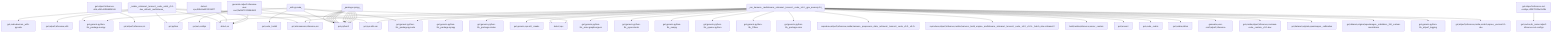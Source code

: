 graph TD
    app-mlperf-inference,d775cac873ee4231_(_nvidia,_retinanet,_tensorrt,_cuda,_valid,_r5.1-dev_default,_multistream_) --> detect,os
    app-mlperf-inference,d775cac873ee4231_(_nvidia,_retinanet,_tensorrt,_cuda,_valid,_r5.1-dev_default,_multistream_) --> get,sys-utils-cm
    app-mlperf-inference,d775cac873ee4231_(_nvidia,_retinanet,_tensorrt,_cuda,_valid,_r5.1-dev_default,_multistream_) --> get,python
    app-mlperf-inference,d775cac873ee4231_(_nvidia,_retinanet,_tensorrt,_cuda,_valid,_r5.1-dev_default,_multistream_) --> get,mlcommons,inference,src
    get-mlperf-inference-utils,e341e5f86d8342e5 --> get,mlperf,inference,src
    app-mlperf-inference,d775cac873ee4231_(_nvidia,_retinanet,_tensorrt,_cuda,_valid,_r5.1-dev_default,_multistream_) --> get,mlperf,inference,utils
    get-generic-python-lib,94b62a682bc44791_(_package.numpy_) --> get,python3
    app-mlperf-inference,d775cac873ee4231_(_nvidia,_retinanet,_tensorrt,_cuda,_valid,_r5.1-dev_default,_multistream_) --> get,generic-python-lib,_package.numpy
    get-cuda-devices,7a3ede4d3558427a_(_with-pycuda_) --> get,cuda,_toolkit
    get-cuda-devices,7a3ede4d3558427a_(_with-pycuda_) --> get,python3
    get-generic-python-lib,94b62a682bc44791_(_package.pycuda_) --> get,python3
    get-cuda-devices,7a3ede4d3558427a_(_with-pycuda_) --> get,generic-python-lib,_package.pycuda
    get-generic-python-lib,94b62a682bc44791_(_package.numpy_) --> get,python3
    get-cuda-devices,7a3ede4d3558427a_(_with-pycuda_) --> get,generic-python-lib,_package.numpy
    app-mlperf-inference,d775cac873ee4231_(_nvidia,_retinanet,_tensorrt,_cuda,_valid,_r5.1-dev_default,_multistream_) --> get,cuda-devices,_with-pycuda
    app-mlperf-inference-nvidia,bc3b17fb430f4732_(_run_harness,_multistream,_retinanet,_tensorrt,_cuda,_v5.0,_gpu_memory.24_) --> detect,os
    detect-cpu,586c8a43320142f7 --> detect,os
    app-mlperf-inference-nvidia,bc3b17fb430f4732_(_run_harness,_multistream,_retinanet,_tensorrt,_cuda,_v5.0,_gpu_memory.24_) --> detect,cpu
    app-mlperf-inference-nvidia,bc3b17fb430f4732_(_run_harness,_multistream,_retinanet,_tensorrt,_cuda,_v5.0,_gpu_memory.24_) --> get,sys-utils-cm
    app-mlperf-inference-nvidia,bc3b17fb430f4732_(_run_harness,_multistream,_retinanet,_tensorrt,_cuda,_v5.0,_gpu_memory.24_) --> get,mlperf,inference,nvidia,scratch,space,_version.5.1-dev
    get-generic-python-lib,94b62a682bc44791_(_mlperf_logging_) --> get,python3
    app-mlperf-inference-nvidia,bc3b17fb430f4732_(_run_harness,_multistream,_retinanet,_tensorrt,_cuda,_v5.0,_gpu_memory.24_) --> get,generic-python-lib,_mlperf_logging
    app-mlperf-inference-nvidia,bc3b17fb430f4732_(_run_harness,_multistream,_retinanet,_tensorrt,_cuda,_v5.0,_gpu_memory.24_) --> get,dataset,original,openimages,_validation,_full,_custom-annotations
    app-mlperf-inference-nvidia,bc3b17fb430f4732_(_run_harness,_multistream,_retinanet,_tensorrt,_cuda,_v5.0,_gpu_memory.24_) --> get,dataset,original,openimages,_calibration
    app-mlperf-inference-nvidia,bc3b17fb430f4732_(_run_harness,_multistream,_retinanet,_tensorrt,_cuda,_v5.0,_gpu_memory.24_) --> get,mlcommons,inference,src
    app-mlperf-inference-nvidia,bc3b17fb430f4732_(_run_harness,_multistream,_retinanet,_tensorrt,_cuda,_v5.0,_gpu_memory.24_) --> get,nvidia,mlperf,inference,common-code,_custom,_v5.1-dev
    generate-mlperf-inference-user-conf,3af4475745964b93 --> detect,os
    detect-cpu,586c8a43320142f7 --> detect,os
    generate-mlperf-inference-user-conf,3af4475745964b93 --> detect,cpu
    generate-mlperf-inference-user-conf,3af4475745964b93 --> get,python
    get-mlperf-inference-sut-configs,c2fbf72009e2445b --> get,cache,dir,_name.mlperf-inference-sut-configs
    generate-mlperf-inference-user-conf,3af4475745964b93 --> get,sut,configs
    generate-mlperf-inference-user-conf,3af4475745964b93 --> get,mlcommons,inference,src
    app-mlperf-inference-nvidia,bc3b17fb430f4732_(_run_harness,_multistream,_retinanet,_tensorrt,_cuda,_v5.0,_gpu_memory.24_) --> generate,user-conf,mlperf,inference
    get-generic-python-lib,94b62a682bc44791_(_package.pycuda_) --> get,python3
    app-mlperf-inference-nvidia,bc3b17fb430f4732_(_run_harness,_multistream,_retinanet,_tensorrt,_cuda,_v5.0,_gpu_memory.24_) --> get,generic-python-lib,_package.pycuda
    app-mlperf-inference-nvidia,bc3b17fb430f4732_(_run_harness,_multistream,_retinanet,_tensorrt,_cuda,_v5.0,_gpu_memory.24_) --> get,nvidia,mitten
    app-mlperf-inference-nvidia,bc3b17fb430f4732_(_run_harness,_multistream,_retinanet,_tensorrt,_cuda,_v5.0,_gpu_memory.24_) --> get,cuda,_cudnn
    app-mlperf-inference-nvidia,bc3b17fb430f4732_(_run_harness,_multistream,_retinanet,_tensorrt,_cuda,_v5.0,_gpu_memory.24_) --> get,tensorrt
    app-mlperf-inference-nvidia,bc3b17fb430f4732_(_run_harness,_multistream,_retinanet,_tensorrt,_cuda,_v5.0,_gpu_memory.24_) --> build,nvidia,inference,server,_custom
    app-mlperf-inference-nvidia,bc3b17fb430f4732_(_run_harness,_multistream,_retinanet,_tensorrt,_cuda,_v5.0,_gpu_memory.24_) --> reproduce,mlperf,inference,nvidia,harness,_build_engine,_multistream,_retinanet,_tensorrt,_cuda,_v5.0,_v5.0+,_batch_size.retinanet:2
    app-mlperf-inference-nvidia,bc3b17fb430f4732_(_run_harness,_multistream,_retinanet,_tensorrt,_cuda,_v5.0,_gpu_memory.24_) --> reproduce,mlperf,inference,nvidia,harness,_preprocess_data,_retinanet,_tensorrt,_cuda,_v5.0,_v5.0+
    get-generic-python-lib,94b62a682bc44791_(_package.onnx_) --> get,python3
    app-mlperf-inference-nvidia,bc3b17fb430f4732_(_run_harness,_multistream,_retinanet,_tensorrt,_cuda,_v5.0,_gpu_memory.24_) --> get,generic-python-lib,_package.onnx
    get-generic-python-lib,94b62a682bc44791_(_Pillow_) --> get,python3
    app-mlperf-inference-nvidia,bc3b17fb430f4732_(_run_harness,_multistream,_retinanet,_tensorrt,_cuda,_v5.0,_gpu_memory.24_) --> get,generic-python-lib,_Pillow
    get-generic-python-lib,94b62a682bc44791_(_opencv-python_) --> get,python3
    app-mlperf-inference-nvidia,bc3b17fb430f4732_(_run_harness,_multistream,_retinanet,_tensorrt,_cuda,_v5.0,_gpu_memory.24_) --> get,generic-python-lib,_opencv-python
    get-generic-python-lib,94b62a682bc44791_(_numpy_) --> get,python3
    app-mlperf-inference-nvidia,bc3b17fb430f4732_(_run_harness,_multistream,_retinanet,_tensorrt,_cuda,_v5.0,_gpu_memory.24_) --> get,generic-python-lib,_numpy
    get-generic-python-lib,94b62a682bc44791_(_pycocotools_) --> get,python3
    app-mlperf-inference-nvidia,bc3b17fb430f4732_(_run_harness,_multistream,_retinanet,_tensorrt,_cuda,_v5.0,_gpu_memory.24_) --> get,generic-python-lib,_pycocotools
    get-generic-python-lib,94b62a682bc44791_(_onnx-graphsurgeon_) --> get,python3
    app-mlperf-inference-nvidia,bc3b17fb430f4732_(_run_harness,_multistream,_retinanet,_tensorrt,_cuda,_v5.0,_gpu_memory.24_) --> get,generic-python-lib,_onnx-graphsurgeon
    app-mlperf-inference-nvidia,bc3b17fb430f4732_(_run_harness,_multistream,_retinanet,_tensorrt,_cuda,_v5.0,_gpu_memory.24_) --> get,generic,sys-util,_cmake
    get-generic-python-lib,94b62a682bc44791_(_package.cmake_) --> get,python3
    app-mlperf-inference-nvidia,bc3b17fb430f4732_(_run_harness,_multistream,_retinanet,_tensorrt,_cuda,_v5.0,_gpu_memory.24_) --> get,generic-python-lib,_package.cmake
    get-generic-python-lib,94b62a682bc44791_(_package.sympy_) --> get,python3
    app-mlperf-inference-nvidia,bc3b17fb430f4732_(_run_harness,_multistream,_retinanet,_tensorrt,_cuda,_v5.0,_gpu_memory.24_) --> get,generic-python-lib,_package.sympy